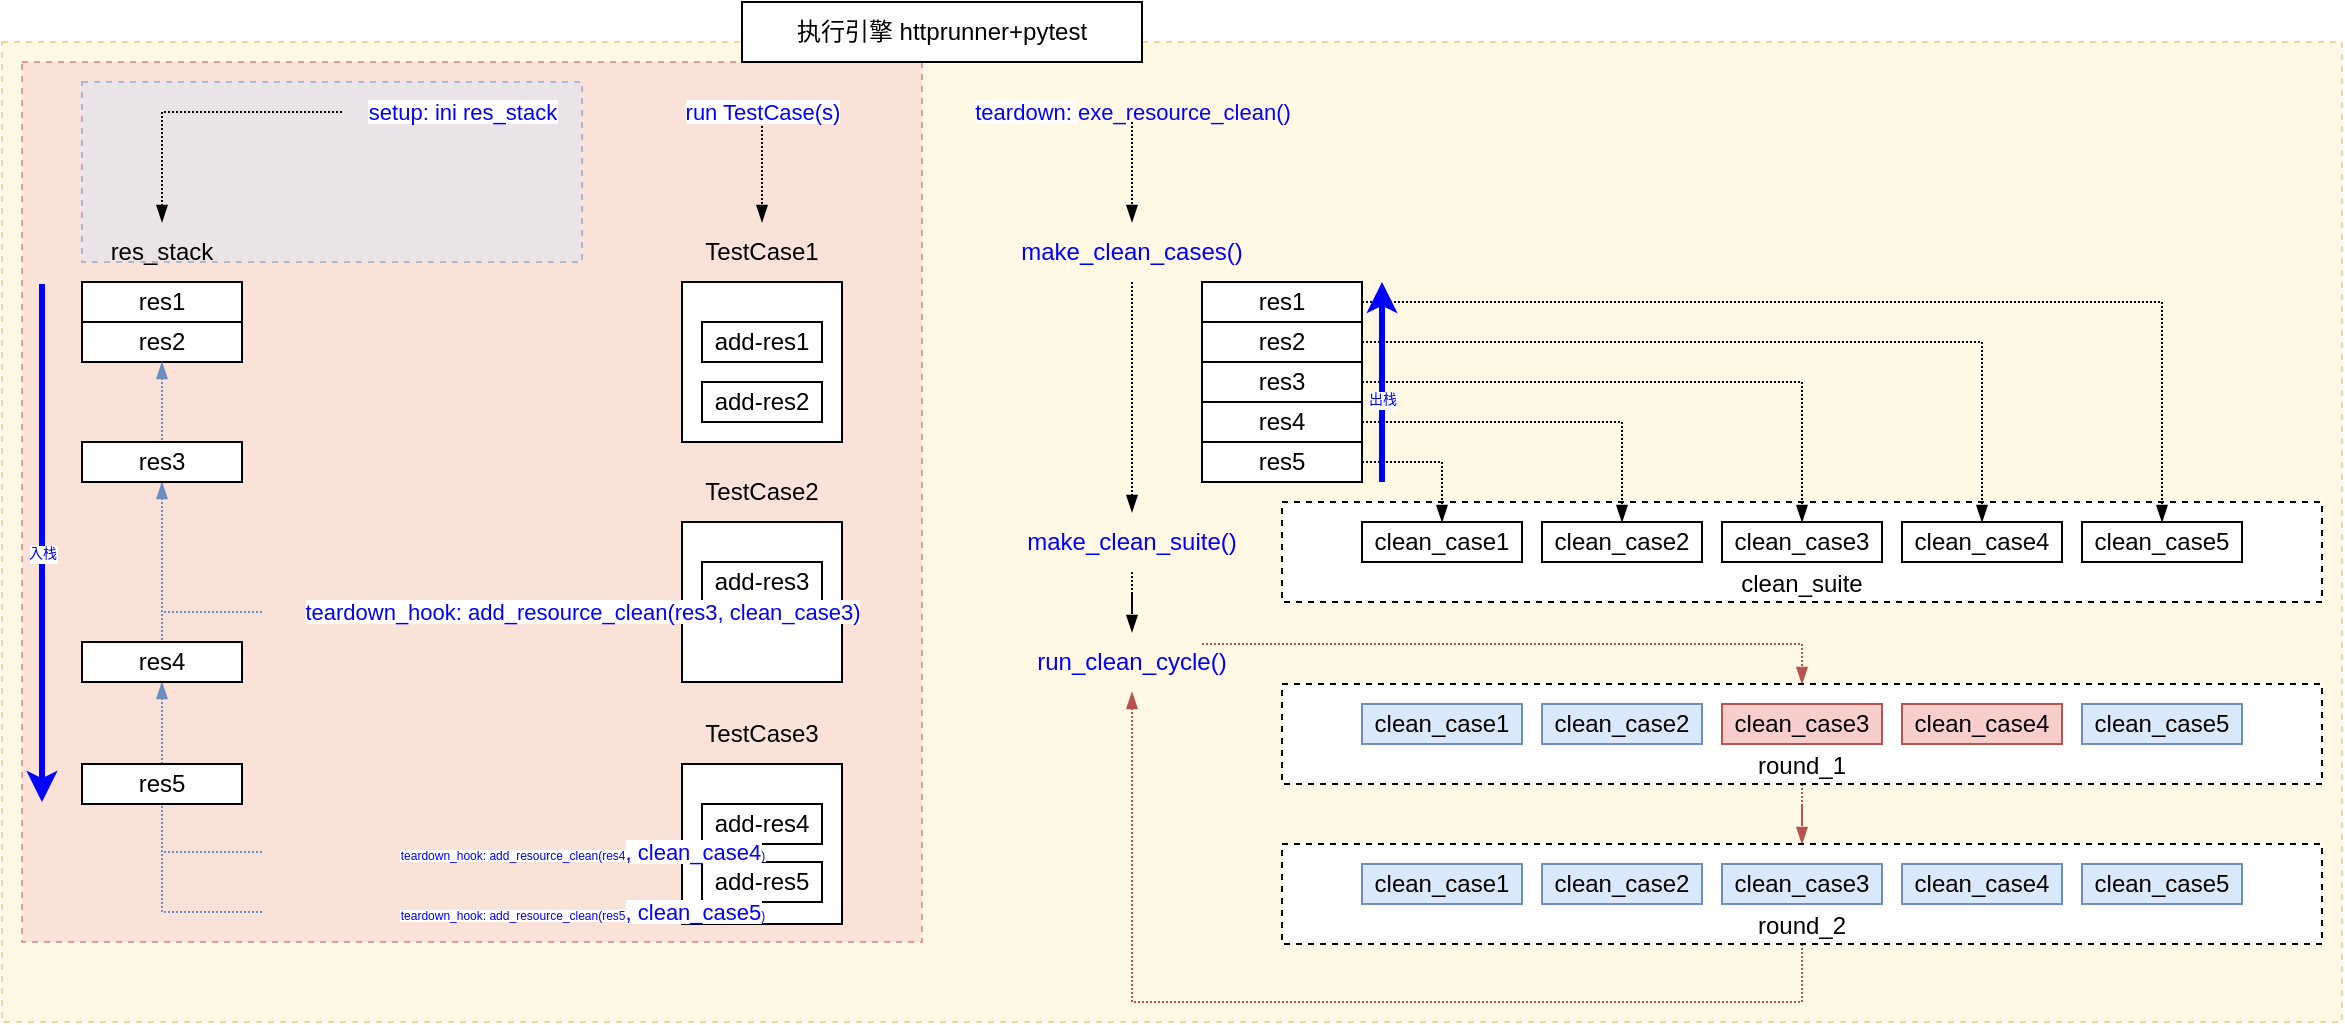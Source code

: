 <mxfile version="18.1.1" type="github">
  <diagram id="tJYI-PwVf6a4DiHToEBC" name="Page-1">
    <mxGraphModel dx="1282" dy="747" grid="1" gridSize="10" guides="1" tooltips="1" connect="1" arrows="1" fold="1" page="1" pageScale="1" pageWidth="4681" pageHeight="3300" math="0" shadow="0">
      <root>
        <mxCell id="0" />
        <mxCell id="1" parent="0" />
        <mxCell id="ZSM1N3qtKj9A48DfGGsL-1" value="" style="rounded=0;whiteSpace=wrap;html=1;fontFamily=Courier New;fontSize=7;fillColor=#fff2cc;strokeColor=#d6b656;dashed=1;opacity=50;" vertex="1" parent="1">
          <mxGeometry x="320" y="220" width="1170" height="490" as="geometry" />
        </mxCell>
        <mxCell id="ZSM1N3qtKj9A48DfGGsL-2" value="" style="rounded=0;whiteSpace=wrap;html=1;fontFamily=Courier New;fontSize=7;fillColor=#f8cecc;strokeColor=#b85450;dashed=1;opacity=50;" vertex="1" parent="1">
          <mxGeometry x="330" y="230" width="450" height="440" as="geometry" />
        </mxCell>
        <mxCell id="ZSM1N3qtKj9A48DfGGsL-3" value="clean_suite" style="rounded=0;whiteSpace=wrap;html=1;dashed=1;verticalAlign=bottom;" vertex="1" parent="1">
          <mxGeometry x="960" y="450" width="520" height="50" as="geometry" />
        </mxCell>
        <mxCell id="ZSM1N3qtKj9A48DfGGsL-4" value="" style="rounded=0;whiteSpace=wrap;html=1;fontFamily=Courier New;fontSize=7;fillColor=#dae8fc;strokeColor=#6c8ebf;dashed=1;opacity=50;" vertex="1" parent="1">
          <mxGeometry x="360" y="240" width="250" height="90" as="geometry" />
        </mxCell>
        <mxCell id="ZSM1N3qtKj9A48DfGGsL-5" value="res1" style="rounded=0;whiteSpace=wrap;html=1;" vertex="1" parent="1">
          <mxGeometry x="360" y="340" width="80" height="20" as="geometry" />
        </mxCell>
        <mxCell id="ZSM1N3qtKj9A48DfGGsL-6" value="res2" style="rounded=0;whiteSpace=wrap;html=1;" vertex="1" parent="1">
          <mxGeometry x="360" y="360" width="80" height="20" as="geometry" />
        </mxCell>
        <mxCell id="ZSM1N3qtKj9A48DfGGsL-7" value="res_stack" style="text;html=1;strokeColor=none;fillColor=none;align=center;verticalAlign=middle;whiteSpace=wrap;rounded=0;fontSize=12;" vertex="1" parent="1">
          <mxGeometry x="370" y="310" width="60" height="30" as="geometry" />
        </mxCell>
        <mxCell id="ZSM1N3qtKj9A48DfGGsL-8" value="" style="whiteSpace=wrap;html=1;aspect=fixed;" vertex="1" parent="1">
          <mxGeometry x="660" y="340" width="80" height="80" as="geometry" />
        </mxCell>
        <mxCell id="ZSM1N3qtKj9A48DfGGsL-9" value="TestCase1" style="text;html=1;strokeColor=none;fillColor=none;align=center;verticalAlign=middle;whiteSpace=wrap;rounded=0;" vertex="1" parent="1">
          <mxGeometry x="670" y="310" width="60" height="30" as="geometry" />
        </mxCell>
        <mxCell id="ZSM1N3qtKj9A48DfGGsL-10" value="add-res1" style="rounded=0;whiteSpace=wrap;html=1;" vertex="1" parent="1">
          <mxGeometry x="670" y="360" width="60" height="20" as="geometry" />
        </mxCell>
        <mxCell id="ZSM1N3qtKj9A48DfGGsL-11" value="add-res2" style="rounded=0;whiteSpace=wrap;html=1;" vertex="1" parent="1">
          <mxGeometry x="670" y="390" width="60" height="20" as="geometry" />
        </mxCell>
        <mxCell id="ZSM1N3qtKj9A48DfGGsL-12" value="" style="whiteSpace=wrap;html=1;aspect=fixed;" vertex="1" parent="1">
          <mxGeometry x="660" y="460" width="80" height="80" as="geometry" />
        </mxCell>
        <mxCell id="ZSM1N3qtKj9A48DfGGsL-13" value="TestCase2" style="text;html=1;strokeColor=none;fillColor=none;align=center;verticalAlign=middle;whiteSpace=wrap;rounded=0;" vertex="1" parent="1">
          <mxGeometry x="670" y="430" width="60" height="30" as="geometry" />
        </mxCell>
        <mxCell id="ZSM1N3qtKj9A48DfGGsL-14" value="add-res3" style="rounded=0;whiteSpace=wrap;html=1;" vertex="1" parent="1">
          <mxGeometry x="670" y="480" width="60" height="20" as="geometry" />
        </mxCell>
        <mxCell id="ZSM1N3qtKj9A48DfGGsL-15" value="" style="whiteSpace=wrap;html=1;aspect=fixed;" vertex="1" parent="1">
          <mxGeometry x="660" y="581" width="80" height="80" as="geometry" />
        </mxCell>
        <mxCell id="ZSM1N3qtKj9A48DfGGsL-16" value="TestCase3" style="text;html=1;strokeColor=none;fillColor=none;align=center;verticalAlign=middle;whiteSpace=wrap;rounded=0;" vertex="1" parent="1">
          <mxGeometry x="670" y="551" width="60" height="30" as="geometry" />
        </mxCell>
        <mxCell id="ZSM1N3qtKj9A48DfGGsL-17" value="add-res4" style="rounded=0;whiteSpace=wrap;html=1;" vertex="1" parent="1">
          <mxGeometry x="670" y="601" width="60" height="20" as="geometry" />
        </mxCell>
        <mxCell id="ZSM1N3qtKj9A48DfGGsL-18" value="add-res5" style="rounded=0;whiteSpace=wrap;html=1;" vertex="1" parent="1">
          <mxGeometry x="670" y="630" width="60" height="20" as="geometry" />
        </mxCell>
        <mxCell id="ZSM1N3qtKj9A48DfGGsL-19" style="edgeStyle=orthogonalEdgeStyle;rounded=0;orthogonalLoop=1;jettySize=auto;html=1;entryX=0.5;entryY=1;entryDx=0;entryDy=0;dashed=1;dashPattern=1 1;fontFamily=Courier New;fontSize=7;fontColor=#0000FF;endArrow=blockThin;endFill=1;strokeWidth=1;fillColor=#dae8fc;strokeColor=#6c8ebf;" edge="1" parent="1" source="ZSM1N3qtKj9A48DfGGsL-20" target="ZSM1N3qtKj9A48DfGGsL-6">
          <mxGeometry relative="1" as="geometry">
            <Array as="points">
              <mxPoint x="400" y="505" />
            </Array>
          </mxGeometry>
        </mxCell>
        <mxCell id="ZSM1N3qtKj9A48DfGGsL-20" value="&lt;span style=&quot;font-size: 11px; background-color: rgb(255, 255, 255);&quot;&gt;teardown_hook: add_resource_clean(res3, clean_case3)&lt;/span&gt;" style="text;html=1;align=center;verticalAlign=middle;resizable=0;points=[];autosize=1;strokeColor=none;fillColor=none;fontSize=7;fontColor=#0000FF;" vertex="1" parent="1">
          <mxGeometry x="450" y="500" width="320" height="10" as="geometry" />
        </mxCell>
        <mxCell id="ZSM1N3qtKj9A48DfGGsL-21" style="edgeStyle=orthogonalEdgeStyle;rounded=0;orthogonalLoop=1;jettySize=auto;html=1;entryX=0.5;entryY=1;entryDx=0;entryDy=0;dashed=1;dashPattern=1 1;fontFamily=Courier New;fontSize=7;fontColor=#0000FF;endArrow=blockThin;endFill=1;strokeWidth=1;fillColor=#dae8fc;strokeColor=#6c8ebf;" edge="1" parent="1" source="ZSM1N3qtKj9A48DfGGsL-22" target="ZSM1N3qtKj9A48DfGGsL-25">
          <mxGeometry relative="1" as="geometry">
            <Array as="points">
              <mxPoint x="400" y="625" />
            </Array>
          </mxGeometry>
        </mxCell>
        <mxCell id="ZSM1N3qtKj9A48DfGGsL-22" value="&lt;span style=&quot;font-size: 6px; background-color: rgb(255, 255, 255);&quot;&gt;teardown_hook: add_resource_clean(res4&lt;/span&gt;&lt;span style=&quot;font-size: 11px; background-color: rgb(255, 255, 255);&quot;&gt;, clean_case4&lt;/span&gt;&lt;span style=&quot;font-size: 6px; background-color: rgb(255, 255, 255);&quot;&gt;)&lt;/span&gt;" style="text;html=1;align=center;verticalAlign=middle;resizable=0;points=[];autosize=1;strokeColor=none;fillColor=none;fontSize=6;fontColor=#0000FF;" vertex="1" parent="1">
          <mxGeometry x="450" y="620" width="320" height="10" as="geometry" />
        </mxCell>
        <mxCell id="ZSM1N3qtKj9A48DfGGsL-23" style="edgeStyle=orthogonalEdgeStyle;rounded=0;orthogonalLoop=1;jettySize=auto;html=1;entryX=0.5;entryY=1;entryDx=0;entryDy=0;dashed=1;dashPattern=1 1;fontFamily=Courier New;fontSize=7;fontColor=#0000FF;endArrow=blockThin;endFill=1;strokeWidth=1;fillColor=#dae8fc;strokeColor=#6c8ebf;" edge="1" parent="1" source="ZSM1N3qtKj9A48DfGGsL-24" target="ZSM1N3qtKj9A48DfGGsL-26">
          <mxGeometry relative="1" as="geometry">
            <Array as="points">
              <mxPoint x="400" y="655" />
            </Array>
          </mxGeometry>
        </mxCell>
        <mxCell id="ZSM1N3qtKj9A48DfGGsL-24" value="&lt;span style=&quot;font-size: 6px; background-color: rgb(255, 255, 255);&quot;&gt;teardown_hook: add_resource_clean(res5&lt;/span&gt;&lt;span style=&quot;font-size: 11px; background-color: rgb(255, 255, 255);&quot;&gt;, clean_case5&lt;/span&gt;&lt;span style=&quot;font-size: 6px; background-color: rgb(255, 255, 255);&quot;&gt;)&lt;/span&gt;" style="text;html=1;align=center;verticalAlign=middle;resizable=0;points=[];autosize=1;strokeColor=none;fillColor=none;fontSize=6;fontColor=#0000FF;" vertex="1" parent="1">
          <mxGeometry x="450" y="650" width="320" height="10" as="geometry" />
        </mxCell>
        <mxCell id="ZSM1N3qtKj9A48DfGGsL-25" value="res3" style="rounded=0;whiteSpace=wrap;html=1;" vertex="1" parent="1">
          <mxGeometry x="360" y="420" width="80" height="20" as="geometry" />
        </mxCell>
        <mxCell id="ZSM1N3qtKj9A48DfGGsL-26" value="res4" style="rounded=0;whiteSpace=wrap;html=1;" vertex="1" parent="1">
          <mxGeometry x="360" y="520" width="80" height="20" as="geometry" />
        </mxCell>
        <mxCell id="ZSM1N3qtKj9A48DfGGsL-27" value="res5" style="rounded=0;whiteSpace=wrap;html=1;" vertex="1" parent="1">
          <mxGeometry x="360" y="581" width="80" height="20" as="geometry" />
        </mxCell>
        <mxCell id="ZSM1N3qtKj9A48DfGGsL-28" style="edgeStyle=orthogonalEdgeStyle;rounded=0;orthogonalLoop=1;jettySize=auto;html=1;entryX=0.5;entryY=0;entryDx=0;entryDy=0;dashed=1;dashPattern=1 1;fontFamily=Courier New;fontSize=7;fontColor=#00CC00;endArrow=blockThin;endFill=1;strokeWidth=1;" edge="1" parent="1" source="ZSM1N3qtKj9A48DfGGsL-29" target="ZSM1N3qtKj9A48DfGGsL-7">
          <mxGeometry relative="1" as="geometry">
            <Array as="points">
              <mxPoint x="400" y="255" />
            </Array>
          </mxGeometry>
        </mxCell>
        <mxCell id="ZSM1N3qtKj9A48DfGGsL-29" value="&lt;span style=&quot;font-size: 11px; background-color: rgb(255, 255, 255);&quot;&gt;setup: ini res_stack&lt;/span&gt;" style="text;html=1;align=center;verticalAlign=middle;resizable=0;points=[];autosize=1;strokeColor=none;fillColor=none;fontSize=7;fontColor=#0000FF;" vertex="1" parent="1">
          <mxGeometry x="490" y="250" width="120" height="10" as="geometry" />
        </mxCell>
        <mxCell id="ZSM1N3qtKj9A48DfGGsL-30" style="edgeStyle=orthogonalEdgeStyle;rounded=0;orthogonalLoop=1;jettySize=auto;html=1;entryX=0.5;entryY=0;entryDx=0;entryDy=0;dashed=1;dashPattern=1 1;fontFamily=Courier New;fontSize=7;fontColor=#00CC00;endArrow=blockThin;endFill=1;strokeWidth=1;" edge="1" parent="1" source="ZSM1N3qtKj9A48DfGGsL-31" target="ZSM1N3qtKj9A48DfGGsL-9">
          <mxGeometry relative="1" as="geometry" />
        </mxCell>
        <mxCell id="ZSM1N3qtKj9A48DfGGsL-31" value="&lt;span style=&quot;font-size: 11px; background-color: rgb(255, 255, 255);&quot;&gt;run TestCase(s)&lt;/span&gt;" style="text;html=1;align=center;verticalAlign=middle;resizable=0;points=[];autosize=1;strokeColor=none;fillColor=none;fontSize=7;fontColor=#0000FF;" vertex="1" parent="1">
          <mxGeometry x="650" y="250" width="100" height="10" as="geometry" />
        </mxCell>
        <mxCell id="ZSM1N3qtKj9A48DfGGsL-32" style="edgeStyle=orthogonalEdgeStyle;rounded=0;orthogonalLoop=1;jettySize=auto;html=1;entryX=0.5;entryY=0;entryDx=0;entryDy=0;dashed=1;dashPattern=1 1;fontFamily=Courier New;fontSize=7;fontColor=#00CC00;endArrow=blockThin;endFill=1;strokeWidth=1;" edge="1" parent="1" source="ZSM1N3qtKj9A48DfGGsL-33" target="ZSM1N3qtKj9A48DfGGsL-53">
          <mxGeometry relative="1" as="geometry" />
        </mxCell>
        <mxCell id="ZSM1N3qtKj9A48DfGGsL-33" value="&lt;span style=&quot;font-size: 11px; background-color: rgb(255, 255, 255);&quot;&gt;teardown:&amp;nbsp;&lt;/span&gt;&lt;span style=&quot;font-size: 11px;&quot;&gt;exe_resource_clean()&lt;/span&gt;" style="text;html=1;align=center;verticalAlign=middle;resizable=0;points=[];autosize=1;strokeColor=none;fillColor=none;fontSize=7;fontColor=#0000FF;" vertex="1" parent="1">
          <mxGeometry x="790" y="250" width="190" height="10" as="geometry" />
        </mxCell>
        <mxCell id="ZSM1N3qtKj9A48DfGGsL-34" value="执行引擎 httprunner+pytest" style="rounded=0;whiteSpace=wrap;html=1;" vertex="1" parent="1">
          <mxGeometry x="690" y="200" width="200" height="30" as="geometry" />
        </mxCell>
        <mxCell id="ZSM1N3qtKj9A48DfGGsL-35" style="edgeStyle=orthogonalEdgeStyle;rounded=0;orthogonalLoop=1;jettySize=auto;html=1;dashed=1;dashPattern=1 1;fontFamily=Courier New;fontSize=7;fontColor=#00CC00;endArrow=blockThin;endFill=1;strokeWidth=1;" edge="1" parent="1" source="ZSM1N3qtKj9A48DfGGsL-36" target="ZSM1N3qtKj9A48DfGGsL-55">
          <mxGeometry relative="1" as="geometry" />
        </mxCell>
        <mxCell id="ZSM1N3qtKj9A48DfGGsL-36" value="make_clean_suite()" style="text;html=1;strokeColor=none;fillColor=none;align=center;verticalAlign=middle;whiteSpace=wrap;rounded=0;fontColor=#0000FF;" vertex="1" parent="1">
          <mxGeometry x="850" y="455" width="70" height="30" as="geometry" />
        </mxCell>
        <mxCell id="ZSM1N3qtKj9A48DfGGsL-37" style="edgeStyle=orthogonalEdgeStyle;rounded=0;orthogonalLoop=1;jettySize=auto;html=1;dashed=1;dashPattern=1 1;fontFamily=Courier New;fontSize=7;fontColor=#00CC00;endArrow=blockThin;endFill=1;strokeWidth=1;" edge="1" parent="1" source="ZSM1N3qtKj9A48DfGGsL-38" target="ZSM1N3qtKj9A48DfGGsL-51">
          <mxGeometry relative="1" as="geometry" />
        </mxCell>
        <mxCell id="ZSM1N3qtKj9A48DfGGsL-38" value="res1" style="rounded=0;whiteSpace=wrap;html=1;" vertex="1" parent="1">
          <mxGeometry x="920" y="340" width="80" height="20" as="geometry" />
        </mxCell>
        <mxCell id="ZSM1N3qtKj9A48DfGGsL-39" style="edgeStyle=orthogonalEdgeStyle;rounded=0;orthogonalLoop=1;jettySize=auto;html=1;dashed=1;dashPattern=1 1;fontFamily=Courier New;fontSize=7;fontColor=#00CC00;endArrow=blockThin;endFill=1;strokeWidth=1;" edge="1" parent="1" source="ZSM1N3qtKj9A48DfGGsL-40" target="ZSM1N3qtKj9A48DfGGsL-50">
          <mxGeometry relative="1" as="geometry" />
        </mxCell>
        <mxCell id="ZSM1N3qtKj9A48DfGGsL-40" value="res2" style="rounded=0;whiteSpace=wrap;html=1;" vertex="1" parent="1">
          <mxGeometry x="920" y="360" width="80" height="20" as="geometry" />
        </mxCell>
        <mxCell id="ZSM1N3qtKj9A48DfGGsL-41" style="edgeStyle=orthogonalEdgeStyle;rounded=0;orthogonalLoop=1;jettySize=auto;html=1;entryX=0.5;entryY=0;entryDx=0;entryDy=0;dashed=1;dashPattern=1 1;fontFamily=Courier New;fontSize=7;fontColor=#00CC00;endArrow=blockThin;endFill=1;strokeWidth=1;" edge="1" parent="1" source="ZSM1N3qtKj9A48DfGGsL-42" target="ZSM1N3qtKj9A48DfGGsL-49">
          <mxGeometry relative="1" as="geometry" />
        </mxCell>
        <mxCell id="ZSM1N3qtKj9A48DfGGsL-42" value="res3" style="rounded=0;whiteSpace=wrap;html=1;" vertex="1" parent="1">
          <mxGeometry x="920" y="380" width="80" height="20" as="geometry" />
        </mxCell>
        <mxCell id="ZSM1N3qtKj9A48DfGGsL-43" style="edgeStyle=orthogonalEdgeStyle;rounded=0;orthogonalLoop=1;jettySize=auto;html=1;entryX=0.5;entryY=0;entryDx=0;entryDy=0;dashed=1;dashPattern=1 1;fontFamily=Courier New;fontSize=7;fontColor=#00CC00;endArrow=blockThin;endFill=1;strokeWidth=1;" edge="1" parent="1" source="ZSM1N3qtKj9A48DfGGsL-44" target="ZSM1N3qtKj9A48DfGGsL-48">
          <mxGeometry relative="1" as="geometry" />
        </mxCell>
        <mxCell id="ZSM1N3qtKj9A48DfGGsL-44" value="res4" style="rounded=0;whiteSpace=wrap;html=1;" vertex="1" parent="1">
          <mxGeometry x="920" y="400" width="80" height="20" as="geometry" />
        </mxCell>
        <mxCell id="ZSM1N3qtKj9A48DfGGsL-45" style="edgeStyle=orthogonalEdgeStyle;rounded=0;orthogonalLoop=1;jettySize=auto;html=1;entryX=0.5;entryY=0;entryDx=0;entryDy=0;dashed=1;dashPattern=1 1;fontFamily=Courier New;fontSize=7;fontColor=#00CC00;endArrow=blockThin;endFill=1;strokeWidth=1;" edge="1" parent="1" source="ZSM1N3qtKj9A48DfGGsL-46" target="ZSM1N3qtKj9A48DfGGsL-47">
          <mxGeometry relative="1" as="geometry">
            <Array as="points">
              <mxPoint x="1040" y="430" />
            </Array>
          </mxGeometry>
        </mxCell>
        <mxCell id="ZSM1N3qtKj9A48DfGGsL-46" value="res5" style="rounded=0;whiteSpace=wrap;html=1;" vertex="1" parent="1">
          <mxGeometry x="920" y="420" width="80" height="20" as="geometry" />
        </mxCell>
        <mxCell id="ZSM1N3qtKj9A48DfGGsL-47" value="clean_case1" style="rounded=0;whiteSpace=wrap;html=1;" vertex="1" parent="1">
          <mxGeometry x="1000" y="460" width="80" height="20" as="geometry" />
        </mxCell>
        <mxCell id="ZSM1N3qtKj9A48DfGGsL-48" value="clean_case2" style="rounded=0;whiteSpace=wrap;html=1;" vertex="1" parent="1">
          <mxGeometry x="1090" y="460" width="80" height="20" as="geometry" />
        </mxCell>
        <mxCell id="ZSM1N3qtKj9A48DfGGsL-49" value="clean_case3" style="rounded=0;whiteSpace=wrap;html=1;" vertex="1" parent="1">
          <mxGeometry x="1180" y="460" width="80" height="20" as="geometry" />
        </mxCell>
        <mxCell id="ZSM1N3qtKj9A48DfGGsL-50" value="clean_case4" style="rounded=0;whiteSpace=wrap;html=1;" vertex="1" parent="1">
          <mxGeometry x="1270" y="460" width="80" height="20" as="geometry" />
        </mxCell>
        <mxCell id="ZSM1N3qtKj9A48DfGGsL-51" value="clean_case5" style="rounded=0;whiteSpace=wrap;html=1;" vertex="1" parent="1">
          <mxGeometry x="1360" y="460" width="80" height="20" as="geometry" />
        </mxCell>
        <mxCell id="ZSM1N3qtKj9A48DfGGsL-52" style="edgeStyle=orthogonalEdgeStyle;rounded=0;orthogonalLoop=1;jettySize=auto;html=1;dashed=1;dashPattern=1 1;fontFamily=Courier New;fontSize=7;fontColor=#00CC00;endArrow=blockThin;endFill=1;strokeWidth=1;" edge="1" parent="1" source="ZSM1N3qtKj9A48DfGGsL-53" target="ZSM1N3qtKj9A48DfGGsL-36">
          <mxGeometry relative="1" as="geometry" />
        </mxCell>
        <mxCell id="ZSM1N3qtKj9A48DfGGsL-53" value="make_clean_cases()" style="text;html=1;strokeColor=none;fillColor=none;align=center;verticalAlign=middle;whiteSpace=wrap;rounded=0;fontColor=#0000FF;" vertex="1" parent="1">
          <mxGeometry x="850" y="310" width="70" height="30" as="geometry" />
        </mxCell>
        <mxCell id="ZSM1N3qtKj9A48DfGGsL-54" style="edgeStyle=orthogonalEdgeStyle;rounded=0;orthogonalLoop=1;jettySize=auto;html=1;entryX=0.5;entryY=0;entryDx=0;entryDy=0;dashed=1;dashPattern=1 1;fontFamily=Courier New;fontSize=7;fontColor=#00CC00;endArrow=blockThin;endFill=1;strokeWidth=1;fillColor=#f8cecc;strokeColor=#b85450;" edge="1" parent="1" source="ZSM1N3qtKj9A48DfGGsL-55" target="ZSM1N3qtKj9A48DfGGsL-57">
          <mxGeometry relative="1" as="geometry">
            <Array as="points">
              <mxPoint x="1220" y="521" />
            </Array>
          </mxGeometry>
        </mxCell>
        <mxCell id="ZSM1N3qtKj9A48DfGGsL-55" value="run_clean_cycle()" style="text;html=1;strokeColor=none;fillColor=none;align=center;verticalAlign=middle;whiteSpace=wrap;rounded=0;fontColor=#0000FF;" vertex="1" parent="1">
          <mxGeometry x="850" y="515" width="70" height="30" as="geometry" />
        </mxCell>
        <mxCell id="ZSM1N3qtKj9A48DfGGsL-56" style="edgeStyle=orthogonalEdgeStyle;rounded=0;orthogonalLoop=1;jettySize=auto;html=1;entryX=0.5;entryY=0;entryDx=0;entryDy=0;dashed=1;dashPattern=1 1;fontFamily=Courier New;fontSize=7;fontColor=#00CC00;endArrow=blockThin;endFill=1;strokeWidth=1;fillColor=#f8cecc;strokeColor=#b85450;" edge="1" parent="1" source="ZSM1N3qtKj9A48DfGGsL-57" target="ZSM1N3qtKj9A48DfGGsL-64">
          <mxGeometry relative="1" as="geometry" />
        </mxCell>
        <mxCell id="ZSM1N3qtKj9A48DfGGsL-57" value="round_1" style="rounded=0;whiteSpace=wrap;html=1;dashed=1;verticalAlign=bottom;" vertex="1" parent="1">
          <mxGeometry x="960" y="541" width="520" height="50" as="geometry" />
        </mxCell>
        <mxCell id="ZSM1N3qtKj9A48DfGGsL-58" value="clean_case1" style="rounded=0;whiteSpace=wrap;html=1;fillColor=#dae8fc;strokeColor=#6c8ebf;" vertex="1" parent="1">
          <mxGeometry x="1000" y="551" width="80" height="20" as="geometry" />
        </mxCell>
        <mxCell id="ZSM1N3qtKj9A48DfGGsL-59" value="clean_case2" style="rounded=0;whiteSpace=wrap;html=1;fillColor=#dae8fc;strokeColor=#6c8ebf;" vertex="1" parent="1">
          <mxGeometry x="1090" y="551" width="80" height="20" as="geometry" />
        </mxCell>
        <mxCell id="ZSM1N3qtKj9A48DfGGsL-60" value="clean_case3" style="rounded=0;whiteSpace=wrap;html=1;fillColor=#f8cecc;strokeColor=#b85450;" vertex="1" parent="1">
          <mxGeometry x="1180" y="551" width="80" height="20" as="geometry" />
        </mxCell>
        <mxCell id="ZSM1N3qtKj9A48DfGGsL-61" value="clean_case4" style="rounded=0;whiteSpace=wrap;html=1;fillColor=#f8cecc;strokeColor=#b85450;" vertex="1" parent="1">
          <mxGeometry x="1270" y="551" width="80" height="20" as="geometry" />
        </mxCell>
        <mxCell id="ZSM1N3qtKj9A48DfGGsL-62" value="clean_case5" style="rounded=0;whiteSpace=wrap;html=1;fillColor=#dae8fc;strokeColor=#6c8ebf;" vertex="1" parent="1">
          <mxGeometry x="1360" y="551" width="80" height="20" as="geometry" />
        </mxCell>
        <mxCell id="ZSM1N3qtKj9A48DfGGsL-63" style="edgeStyle=orthogonalEdgeStyle;rounded=0;orthogonalLoop=1;jettySize=auto;html=1;entryX=0.5;entryY=1;entryDx=0;entryDy=0;dashed=1;dashPattern=1 1;fontFamily=Courier New;fontSize=7;fontColor=#00CC00;endArrow=blockThin;endFill=1;strokeWidth=1;exitX=0.5;exitY=1;exitDx=0;exitDy=0;fillColor=#f8cecc;strokeColor=#b85450;" edge="1" parent="1" source="ZSM1N3qtKj9A48DfGGsL-64" target="ZSM1N3qtKj9A48DfGGsL-55">
          <mxGeometry relative="1" as="geometry">
            <mxPoint x="960" y="720" as="sourcePoint" />
            <Array as="points">
              <mxPoint x="1220" y="700" />
              <mxPoint x="885" y="700" />
            </Array>
          </mxGeometry>
        </mxCell>
        <mxCell id="ZSM1N3qtKj9A48DfGGsL-64" value="round_2" style="rounded=0;whiteSpace=wrap;html=1;dashed=1;verticalAlign=bottom;" vertex="1" parent="1">
          <mxGeometry x="960" y="621" width="520" height="50" as="geometry" />
        </mxCell>
        <mxCell id="ZSM1N3qtKj9A48DfGGsL-65" value="clean_case1" style="rounded=0;whiteSpace=wrap;html=1;fillColor=#dae8fc;strokeColor=#6c8ebf;" vertex="1" parent="1">
          <mxGeometry x="1000" y="631" width="80" height="20" as="geometry" />
        </mxCell>
        <mxCell id="ZSM1N3qtKj9A48DfGGsL-66" value="clean_case2" style="rounded=0;whiteSpace=wrap;html=1;fillColor=#dae8fc;strokeColor=#6c8ebf;" vertex="1" parent="1">
          <mxGeometry x="1090" y="631" width="80" height="20" as="geometry" />
        </mxCell>
        <mxCell id="ZSM1N3qtKj9A48DfGGsL-67" value="clean_case3" style="rounded=0;whiteSpace=wrap;html=1;fillColor=#dae8fc;strokeColor=#6c8ebf;" vertex="1" parent="1">
          <mxGeometry x="1180" y="631" width="80" height="20" as="geometry" />
        </mxCell>
        <mxCell id="ZSM1N3qtKj9A48DfGGsL-68" value="clean_case4" style="rounded=0;whiteSpace=wrap;html=1;fillColor=#dae8fc;strokeColor=#6c8ebf;" vertex="1" parent="1">
          <mxGeometry x="1270" y="631" width="80" height="20" as="geometry" />
        </mxCell>
        <mxCell id="ZSM1N3qtKj9A48DfGGsL-69" value="clean_case5" style="rounded=0;whiteSpace=wrap;html=1;fillColor=#dae8fc;strokeColor=#6c8ebf;" vertex="1" parent="1">
          <mxGeometry x="1360" y="631" width="80" height="20" as="geometry" />
        </mxCell>
        <mxCell id="ZSM1N3qtKj9A48DfGGsL-70" value="" style="endArrow=classic;html=1;rounded=0;fontFamily=Courier New;fontSize=7;fontColor=#0000FF;strokeWidth=3;fillColor=#dae8fc;strokeColor=#0000FF;" edge="1" parent="1">
          <mxGeometry width="50" height="50" relative="1" as="geometry">
            <mxPoint x="340" y="341.0" as="sourcePoint" />
            <mxPoint x="340" y="600" as="targetPoint" />
          </mxGeometry>
        </mxCell>
        <mxCell id="ZSM1N3qtKj9A48DfGGsL-71" value="入栈" style="edgeLabel;html=1;align=center;verticalAlign=middle;resizable=0;points=[];fontSize=7;fontFamily=Courier New;fontColor=#0000FF;" vertex="1" connectable="0" parent="ZSM1N3qtKj9A48DfGGsL-70">
          <mxGeometry x="0.04" relative="1" as="geometry">
            <mxPoint as="offset" />
          </mxGeometry>
        </mxCell>
        <mxCell id="ZSM1N3qtKj9A48DfGGsL-72" value="" style="endArrow=classic;html=1;rounded=0;fontFamily=Courier New;fontSize=7;fontColor=#0000FF;strokeWidth=3;fillColor=#dae8fc;strokeColor=#0000FF;" edge="1" parent="1">
          <mxGeometry width="50" height="50" relative="1" as="geometry">
            <mxPoint x="1010" y="440" as="sourcePoint" />
            <mxPoint x="1010" y="340" as="targetPoint" />
          </mxGeometry>
        </mxCell>
        <mxCell id="ZSM1N3qtKj9A48DfGGsL-73" value="出栈" style="edgeLabel;html=1;align=center;verticalAlign=middle;resizable=0;points=[];fontSize=7;fontFamily=Courier New;fontColor=#0000FF;" vertex="1" connectable="0" parent="ZSM1N3qtKj9A48DfGGsL-72">
          <mxGeometry x="-0.171" relative="1" as="geometry">
            <mxPoint as="offset" />
          </mxGeometry>
        </mxCell>
      </root>
    </mxGraphModel>
  </diagram>
</mxfile>
